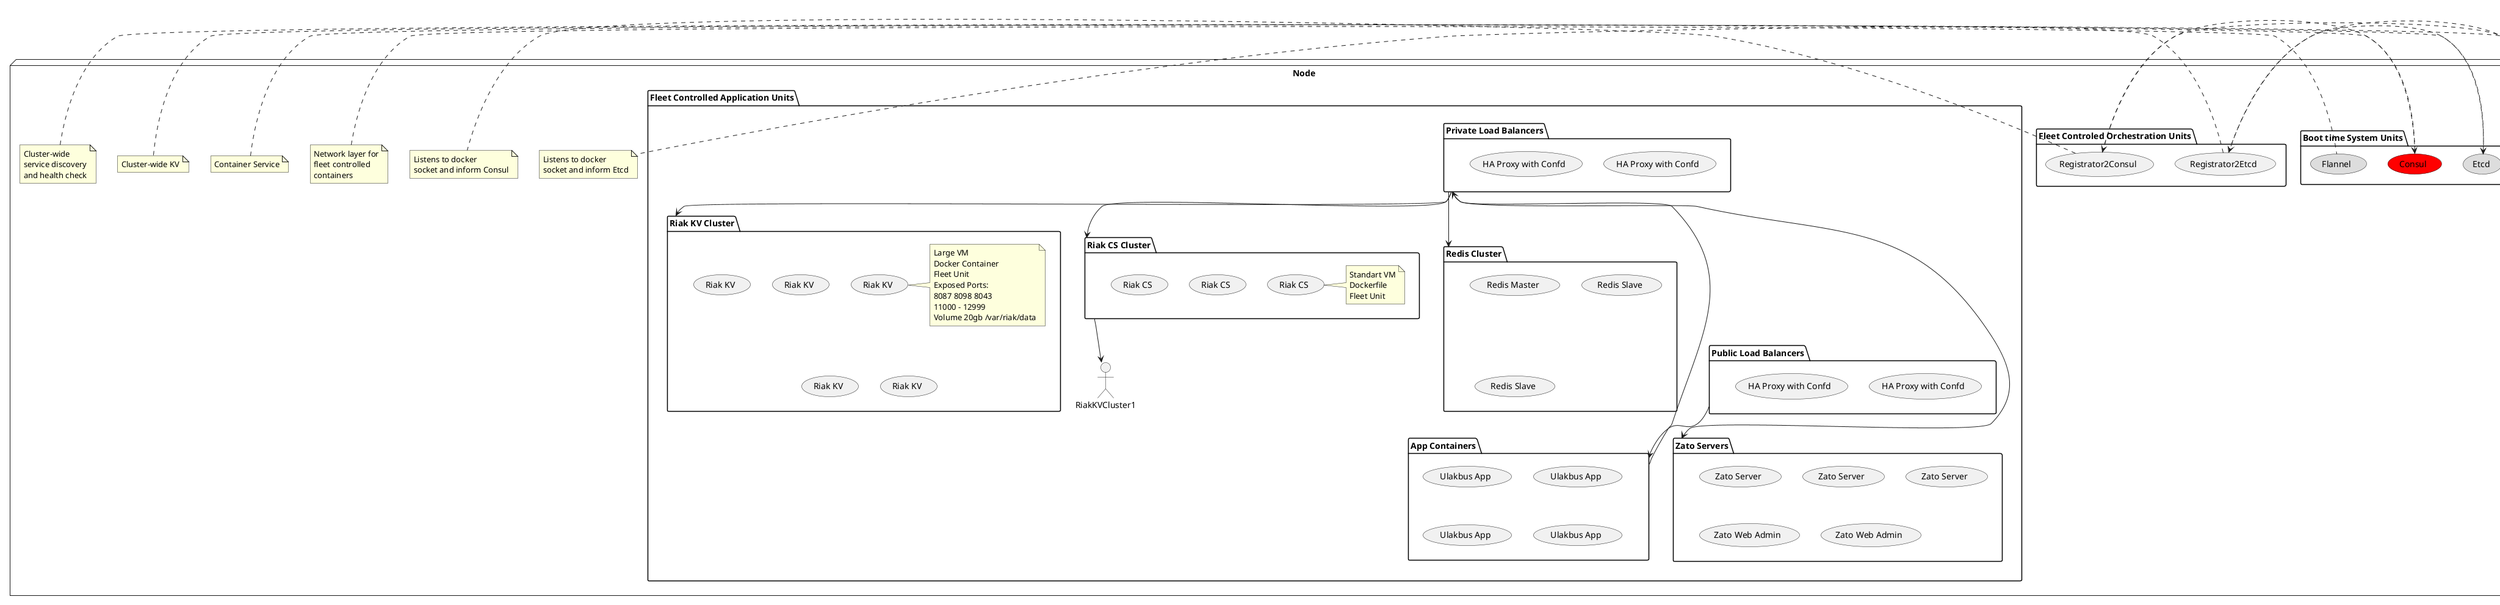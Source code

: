 @startuml
'left to right direction
skinparam packageStyle rect


node "Node" {
    folder "Boot time System Units"{
        (Flannel) as Flannel #DDDDDD
        (Etcd) as Etcd #DDDDDD
        (Docker) as Docker #red
        (Consul) as Consul #red
    }

    folder "Fleet Controled Orchestration Units"{
        (Registrator2Etcd) as R2E
        (Registrator2Consul) as R2C
    }

    Docker .> R2E
    R2E .> Etcd
    Docker .> R2C
    R2C .> Consul

    note right of R2E
        Listens to docker
        socket and inform Etcd
    end note

    note right of R2C
        Listens to docker
        socket and inform Consul
    end note

    note left of Flannel
        Network layer for
        fleet controlled
        containers
    end note

    note left of Docker
        Container Service
    end note

    note left of Etcd
        Cluster-wide KV
    end note

    note left of Consul
        Cluster-wide
        service discovery
        and health check
    end note

    folder "Fleet Controlled Application Units" {
        folder "Riak KV Cluster" as RiakKVCluster{
            (Riak KV) as Riak1
            (Riak KV) as Riak2
            (Riak KV) as Riak3
            (Riak KV) as Riak4
            (Riak KV) as Riak5
            note right of Riak1
                Large VM
                Docker Container
                Fleet Unit
                Exposed Ports:
                8087 8098 8043
                11000 - 12999
                Volume 20gb /var/riak/data
            end note
        }
        folder "Riak CS Cluster" as RiakCSCluster{
            (Riak CS) as RiakCS1
            (Riak CS) as RiakCS2
            (Riak CS) as RiakCS3
            note right of RiakCS3
                Standart VM
                Dockerfile
                Fleet Unit
            end note
        }

        folder "Public Load Balancers" as PublicLB {
            (HA Proxy with Confd) as HAProxyConfdPublic1
            (HA Proxy with Confd) as HAProxyConfdPublic2
        }
        folder "Private Load Balancers" as PrivateLB {
            (HA Proxy with Confd) as HAProxyConfdPrivate1
            (HA Proxy with Confd) as HAProxyConfdPrivate2
        }

        folder "Redis Cluster" as RedisCluster {
            (Redis Master) as RedisMaster
            (Redis Slave) as RedisSlave1
            (Redis Slave) as RedisSlave2
        }
        folder "App Containers" as AppContainers {
            (Ulakbus App) as App1
            (Ulakbus App) as App2
            (Ulakbus App) as App3
            (Ulakbus App) as App4
        }

        folder "Zato Servers" as ZatoServers{
            (Zato Server) as ZatoServer1
            (Zato Server) as ZatoServer2
            (Zato Server) as ZatoServer3
            (Zato Web Admin) as ZatoWA1
            (Zato Web Admin) as ZatoWA2
        }
        PublicLB--> AppContainers
        PrivateLB --> RedisCluster
        PrivateLB --> RiakCSCluster
        PrivateLB <-- AppContainers
        PrivateLB --> RiakKVCluster
        PrivateLB --> ZatoServers
        RiakCSCluster --> RiakKVCluster1
    }

}


@enduml